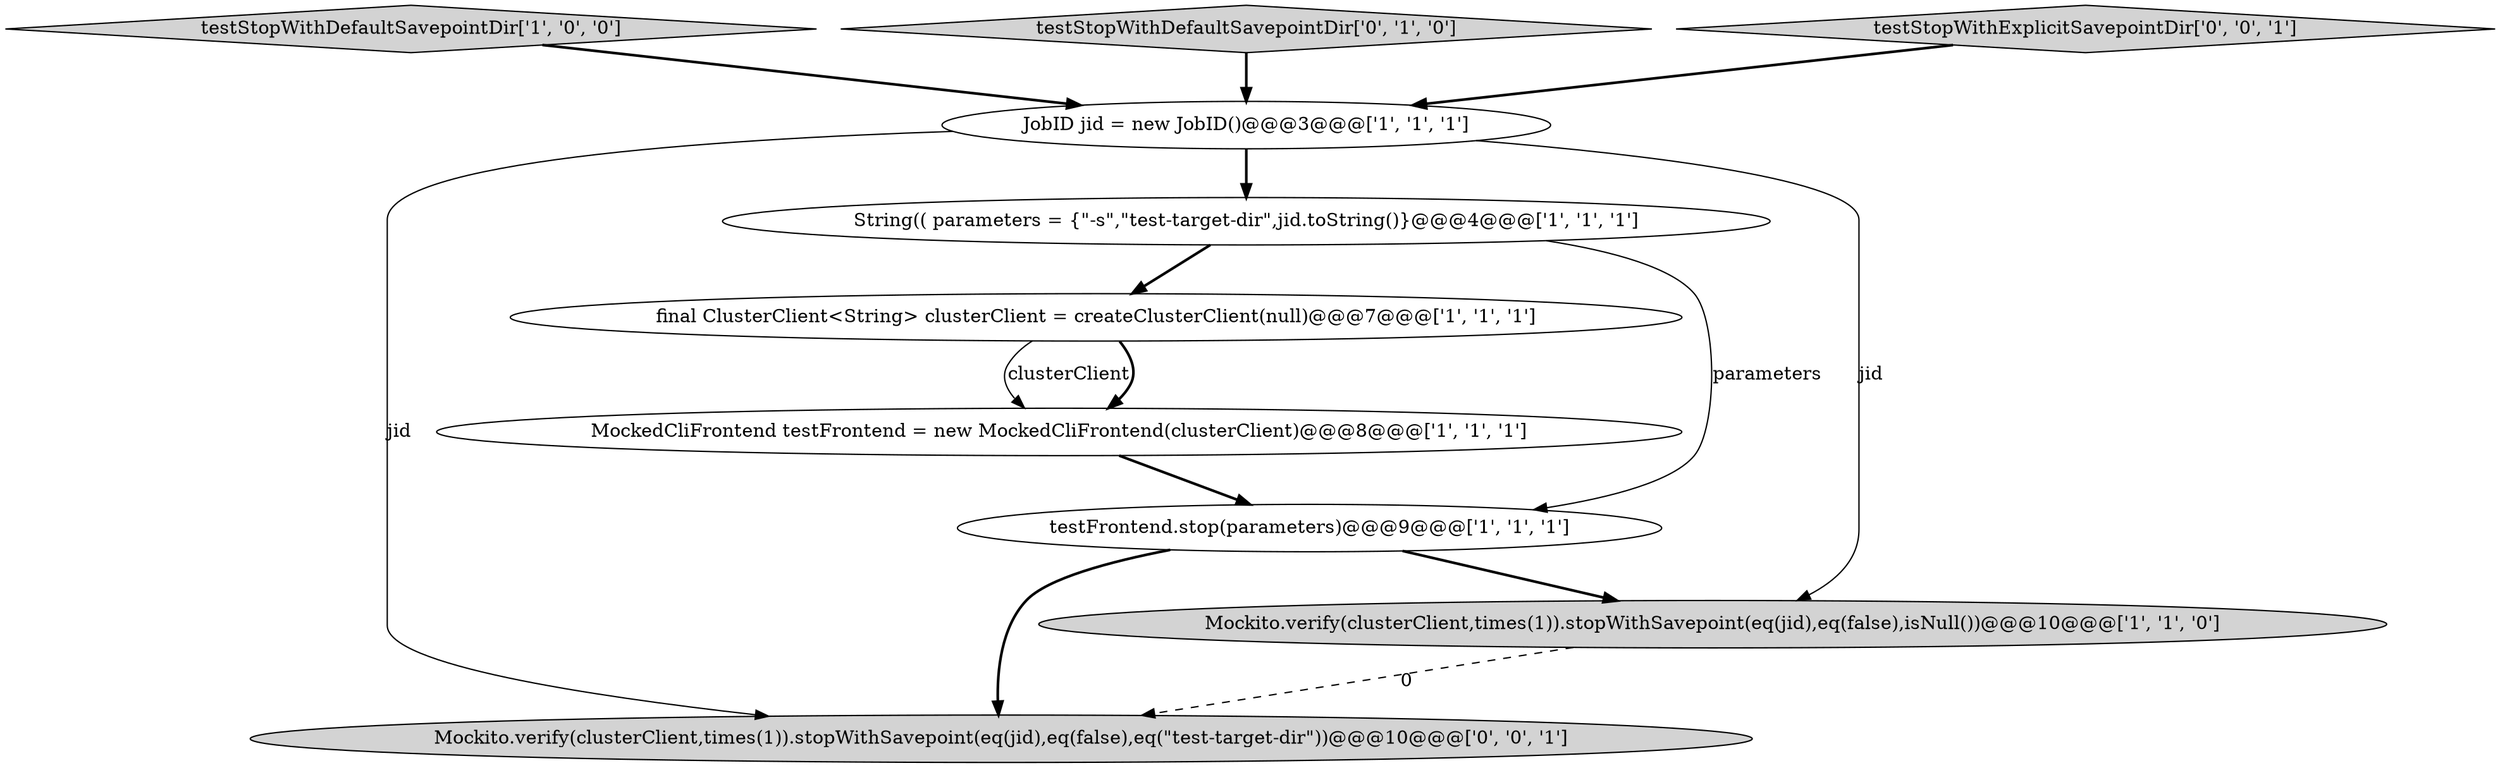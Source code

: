digraph {
8 [style = filled, label = "Mockito.verify(clusterClient,times(1)).stopWithSavepoint(eq(jid),eq(false),eq(\"test-target-dir\"))@@@10@@@['0', '0', '1']", fillcolor = lightgray, shape = ellipse image = "AAA0AAABBB3BBB"];
5 [style = filled, label = "testStopWithDefaultSavepointDir['1', '0', '0']", fillcolor = lightgray, shape = diamond image = "AAA0AAABBB1BBB"];
3 [style = filled, label = "final ClusterClient<String> clusterClient = createClusterClient(null)@@@7@@@['1', '1', '1']", fillcolor = white, shape = ellipse image = "AAA0AAABBB1BBB"];
4 [style = filled, label = "String(( parameters = {\"-s\",\"test-target-dir\",jid.toString()}@@@4@@@['1', '1', '1']", fillcolor = white, shape = ellipse image = "AAA0AAABBB1BBB"];
6 [style = filled, label = "JobID jid = new JobID()@@@3@@@['1', '1', '1']", fillcolor = white, shape = ellipse image = "AAA0AAABBB1BBB"];
1 [style = filled, label = "Mockito.verify(clusterClient,times(1)).stopWithSavepoint(eq(jid),eq(false),isNull())@@@10@@@['1', '1', '0']", fillcolor = lightgray, shape = ellipse image = "AAA0AAABBB1BBB"];
7 [style = filled, label = "testStopWithDefaultSavepointDir['0', '1', '0']", fillcolor = lightgray, shape = diamond image = "AAA0AAABBB2BBB"];
2 [style = filled, label = "MockedCliFrontend testFrontend = new MockedCliFrontend(clusterClient)@@@8@@@['1', '1', '1']", fillcolor = white, shape = ellipse image = "AAA0AAABBB1BBB"];
9 [style = filled, label = "testStopWithExplicitSavepointDir['0', '0', '1']", fillcolor = lightgray, shape = diamond image = "AAA0AAABBB3BBB"];
0 [style = filled, label = "testFrontend.stop(parameters)@@@9@@@['1', '1', '1']", fillcolor = white, shape = ellipse image = "AAA0AAABBB1BBB"];
4->0 [style = solid, label="parameters"];
6->8 [style = solid, label="jid"];
2->0 [style = bold, label=""];
7->6 [style = bold, label=""];
1->8 [style = dashed, label="0"];
0->8 [style = bold, label=""];
6->4 [style = bold, label=""];
4->3 [style = bold, label=""];
6->1 [style = solid, label="jid"];
3->2 [style = solid, label="clusterClient"];
0->1 [style = bold, label=""];
5->6 [style = bold, label=""];
3->2 [style = bold, label=""];
9->6 [style = bold, label=""];
}

